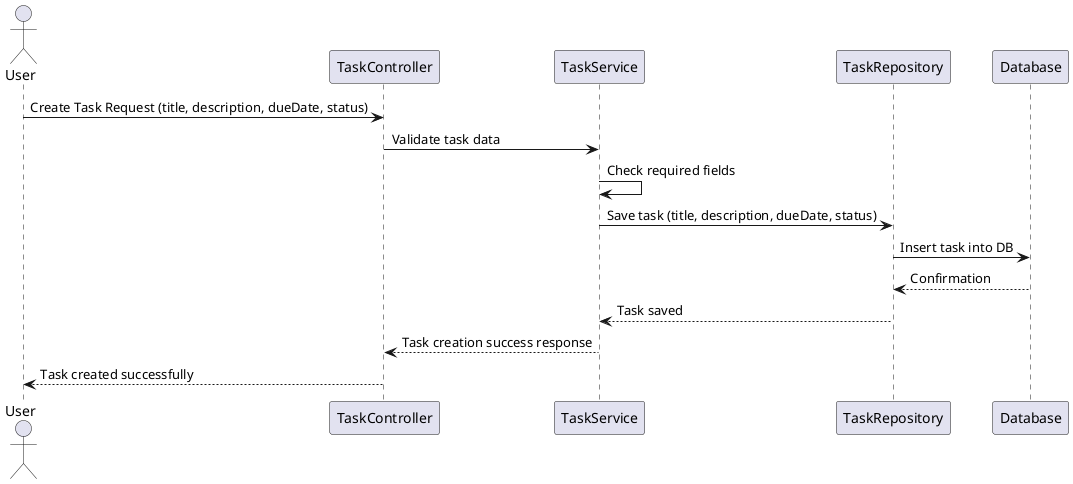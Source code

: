@startuml
actor User
participant TaskController
participant TaskService
participant TaskRepository
participant Database

User -> TaskController: Create Task Request (title, description, dueDate, status)
TaskController -> TaskService: Validate task data
TaskService -> TaskService: Check required fields
TaskService -> TaskRepository: Save task (title, description, dueDate, status)
TaskRepository -> Database: Insert task into DB
Database --> TaskRepository: Confirmation
TaskRepository --> TaskService: Task saved
TaskService --> TaskController: Task creation success response
TaskController --> User: Task created successfully
@enduml
